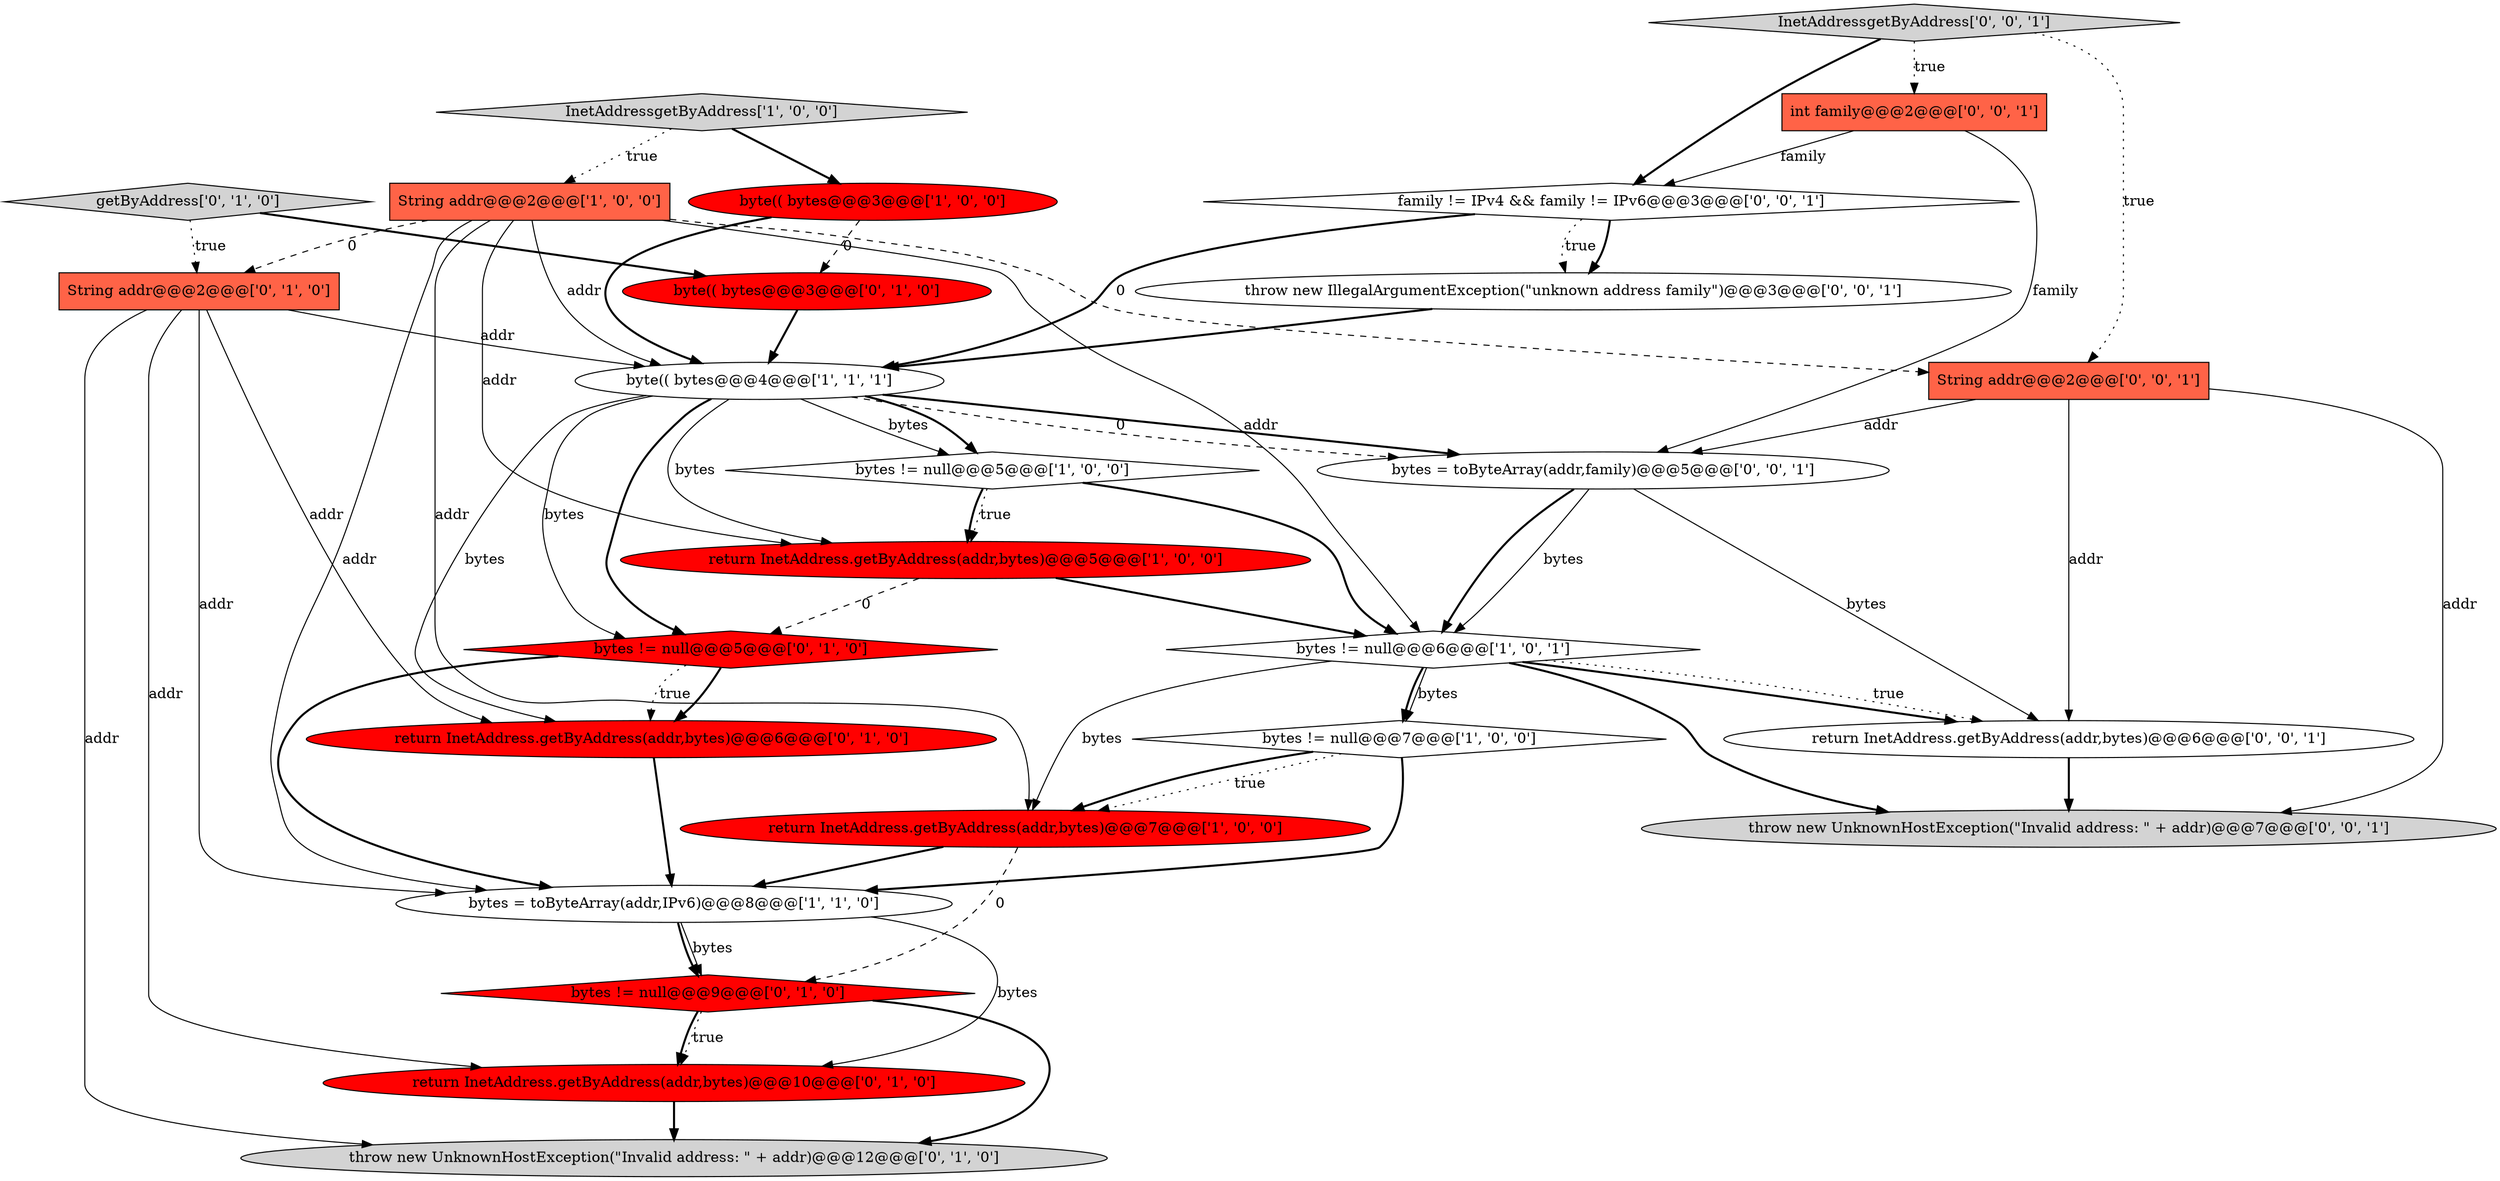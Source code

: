 digraph {
2 [style = filled, label = "InetAddressgetByAddress['1', '0', '0']", fillcolor = lightgray, shape = diamond image = "AAA0AAABBB1BBB"];
25 [style = filled, label = "String addr@@@2@@@['0', '0', '1']", fillcolor = tomato, shape = box image = "AAA0AAABBB3BBB"];
16 [style = filled, label = "byte(( bytes@@@3@@@['0', '1', '0']", fillcolor = red, shape = ellipse image = "AAA1AAABBB2BBB"];
15 [style = filled, label = "throw new UnknownHostException(\"Invalid address: \" + addr)@@@12@@@['0', '1', '0']", fillcolor = lightgray, shape = ellipse image = "AAA0AAABBB2BBB"];
13 [style = filled, label = "return InetAddress.getByAddress(addr,bytes)@@@6@@@['0', '1', '0']", fillcolor = red, shape = ellipse image = "AAA1AAABBB2BBB"];
11 [style = filled, label = "getByAddress['0', '1', '0']", fillcolor = lightgray, shape = diamond image = "AAA0AAABBB2BBB"];
7 [style = filled, label = "return InetAddress.getByAddress(addr,bytes)@@@7@@@['1', '0', '0']", fillcolor = red, shape = ellipse image = "AAA1AAABBB1BBB"];
0 [style = filled, label = "byte(( bytes@@@3@@@['1', '0', '0']", fillcolor = red, shape = ellipse image = "AAA1AAABBB1BBB"];
23 [style = filled, label = "bytes = toByteArray(addr,family)@@@5@@@['0', '0', '1']", fillcolor = white, shape = ellipse image = "AAA0AAABBB3BBB"];
18 [style = filled, label = "int family@@@2@@@['0', '0', '1']", fillcolor = tomato, shape = box image = "AAA0AAABBB3BBB"];
20 [style = filled, label = "return InetAddress.getByAddress(addr,bytes)@@@6@@@['0', '0', '1']", fillcolor = white, shape = ellipse image = "AAA0AAABBB3BBB"];
19 [style = filled, label = "throw new IllegalArgumentException(\"unknown address family\")@@@3@@@['0', '0', '1']", fillcolor = white, shape = ellipse image = "AAA0AAABBB3BBB"];
1 [style = filled, label = "bytes != null@@@5@@@['1', '0', '0']", fillcolor = white, shape = diamond image = "AAA0AAABBB1BBB"];
3 [style = filled, label = "bytes != null@@@7@@@['1', '0', '0']", fillcolor = white, shape = diamond image = "AAA0AAABBB1BBB"];
17 [style = filled, label = "return InetAddress.getByAddress(addr,bytes)@@@10@@@['0', '1', '0']", fillcolor = red, shape = ellipse image = "AAA1AAABBB2BBB"];
4 [style = filled, label = "bytes = toByteArray(addr,IPv6)@@@8@@@['1', '1', '0']", fillcolor = white, shape = ellipse image = "AAA0AAABBB1BBB"];
5 [style = filled, label = "byte(( bytes@@@4@@@['1', '1', '1']", fillcolor = white, shape = ellipse image = "AAA0AAABBB1BBB"];
21 [style = filled, label = "family != IPv4 && family != IPv6@@@3@@@['0', '0', '1']", fillcolor = white, shape = diamond image = "AAA0AAABBB3BBB"];
22 [style = filled, label = "InetAddressgetByAddress['0', '0', '1']", fillcolor = lightgray, shape = diamond image = "AAA0AAABBB3BBB"];
9 [style = filled, label = "bytes != null@@@6@@@['1', '0', '1']", fillcolor = white, shape = diamond image = "AAA0AAABBB1BBB"];
12 [style = filled, label = "bytes != null@@@5@@@['0', '1', '0']", fillcolor = red, shape = diamond image = "AAA1AAABBB2BBB"];
8 [style = filled, label = "String addr@@@2@@@['1', '0', '0']", fillcolor = tomato, shape = box image = "AAA1AAABBB1BBB"];
14 [style = filled, label = "String addr@@@2@@@['0', '1', '0']", fillcolor = tomato, shape = box image = "AAA1AAABBB2BBB"];
6 [style = filled, label = "return InetAddress.getByAddress(addr,bytes)@@@5@@@['1', '0', '0']", fillcolor = red, shape = ellipse image = "AAA1AAABBB1BBB"];
10 [style = filled, label = "bytes != null@@@9@@@['0', '1', '0']", fillcolor = red, shape = diamond image = "AAA1AAABBB2BBB"];
24 [style = filled, label = "throw new UnknownHostException(\"Invalid address: \" + addr)@@@7@@@['0', '0', '1']", fillcolor = lightgray, shape = ellipse image = "AAA0AAABBB3BBB"];
18->23 [style = solid, label="family"];
8->4 [style = solid, label="addr"];
4->10 [style = bold, label=""];
11->16 [style = bold, label=""];
4->17 [style = solid, label="bytes"];
3->7 [style = dotted, label="true"];
9->3 [style = solid, label="bytes"];
10->15 [style = bold, label=""];
14->13 [style = solid, label="addr"];
22->18 [style = dotted, label="true"];
21->19 [style = bold, label=""];
5->23 [style = bold, label=""];
8->6 [style = solid, label="addr"];
5->23 [style = dashed, label="0"];
14->4 [style = solid, label="addr"];
23->9 [style = solid, label="bytes"];
22->25 [style = dotted, label="true"];
0->16 [style = dashed, label="0"];
8->5 [style = solid, label="addr"];
11->14 [style = dotted, label="true"];
22->21 [style = bold, label=""];
9->20 [style = bold, label=""];
10->17 [style = bold, label=""];
8->7 [style = solid, label="addr"];
5->12 [style = solid, label="bytes"];
7->4 [style = bold, label=""];
8->14 [style = dashed, label="0"];
4->10 [style = solid, label="bytes"];
3->4 [style = bold, label=""];
14->5 [style = solid, label="addr"];
18->21 [style = solid, label="family"];
1->9 [style = bold, label=""];
25->20 [style = solid, label="addr"];
5->1 [style = solid, label="bytes"];
10->17 [style = dotted, label="true"];
6->12 [style = dashed, label="0"];
25->23 [style = solid, label="addr"];
12->13 [style = bold, label=""];
5->1 [style = bold, label=""];
21->5 [style = bold, label=""];
19->5 [style = bold, label=""];
2->0 [style = bold, label=""];
1->6 [style = bold, label=""];
12->13 [style = dotted, label="true"];
23->20 [style = solid, label="bytes"];
25->24 [style = solid, label="addr"];
5->13 [style = solid, label="bytes"];
3->7 [style = bold, label=""];
5->12 [style = bold, label=""];
14->15 [style = solid, label="addr"];
12->4 [style = bold, label=""];
21->19 [style = dotted, label="true"];
9->20 [style = dotted, label="true"];
17->15 [style = bold, label=""];
5->6 [style = solid, label="bytes"];
16->5 [style = bold, label=""];
9->3 [style = bold, label=""];
7->10 [style = dashed, label="0"];
1->6 [style = dotted, label="true"];
8->25 [style = dashed, label="0"];
6->9 [style = bold, label=""];
20->24 [style = bold, label=""];
23->9 [style = bold, label=""];
9->7 [style = solid, label="bytes"];
14->17 [style = solid, label="addr"];
13->4 [style = bold, label=""];
9->24 [style = bold, label=""];
2->8 [style = dotted, label="true"];
0->5 [style = bold, label=""];
8->9 [style = solid, label="addr"];
}
